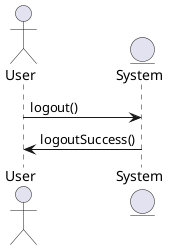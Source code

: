 @startuml
actor User
entity "System" as System

User -> System : logout()
System -> User : logoutSuccess()
@enduml
